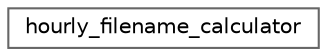 digraph "类继承关系图"
{
 // LATEX_PDF_SIZE
  bgcolor="transparent";
  edge [fontname=Helvetica,fontsize=10,labelfontname=Helvetica,labelfontsize=10];
  node [fontname=Helvetica,fontsize=10,shape=box,height=0.2,width=0.4];
  rankdir="LR";
  Node0 [id="Node000000",label="hourly_filename_calculator",height=0.2,width=0.4,color="grey40", fillcolor="white", style="filled",URL="$structspdlog_1_1sinks_1_1hourly__filename__calculator.html",tooltip=" "];
}

